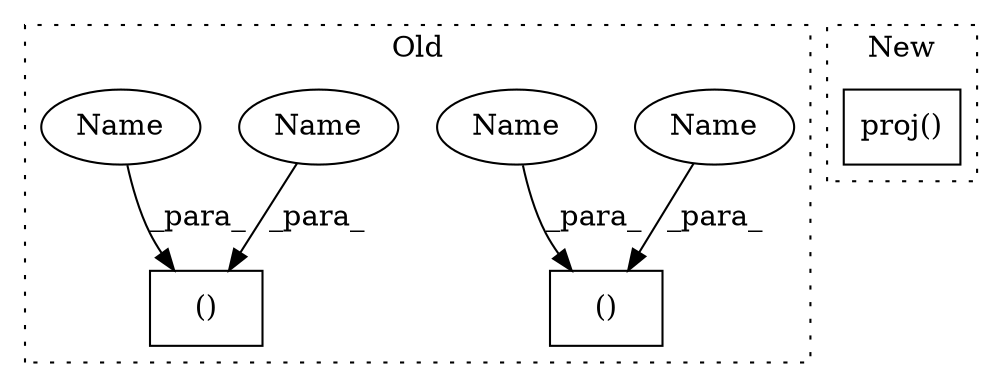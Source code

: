 digraph G {
subgraph cluster0 {
1 [label="()" a="54" s="1440" l="23" shape="box"];
3 [label="()" a="54" s="1959" l="29" shape="box"];
4 [label="Name" a="87" s="1961" l="10" shape="ellipse"];
5 [label="Name" a="87" s="1442" l="10" shape="ellipse"];
6 [label="Name" a="87" s="1430" l="10" shape="ellipse"];
7 [label="Name" a="87" s="1949" l="10" shape="ellipse"];
label = "Old";
style="dotted";
}
subgraph cluster1 {
2 [label="proj()" a="75" s="716,727" l="10,1" shape="box"];
label = "New";
style="dotted";
}
4 -> 3 [label="_para_"];
5 -> 1 [label="_para_"];
6 -> 1 [label="_para_"];
7 -> 3 [label="_para_"];
}